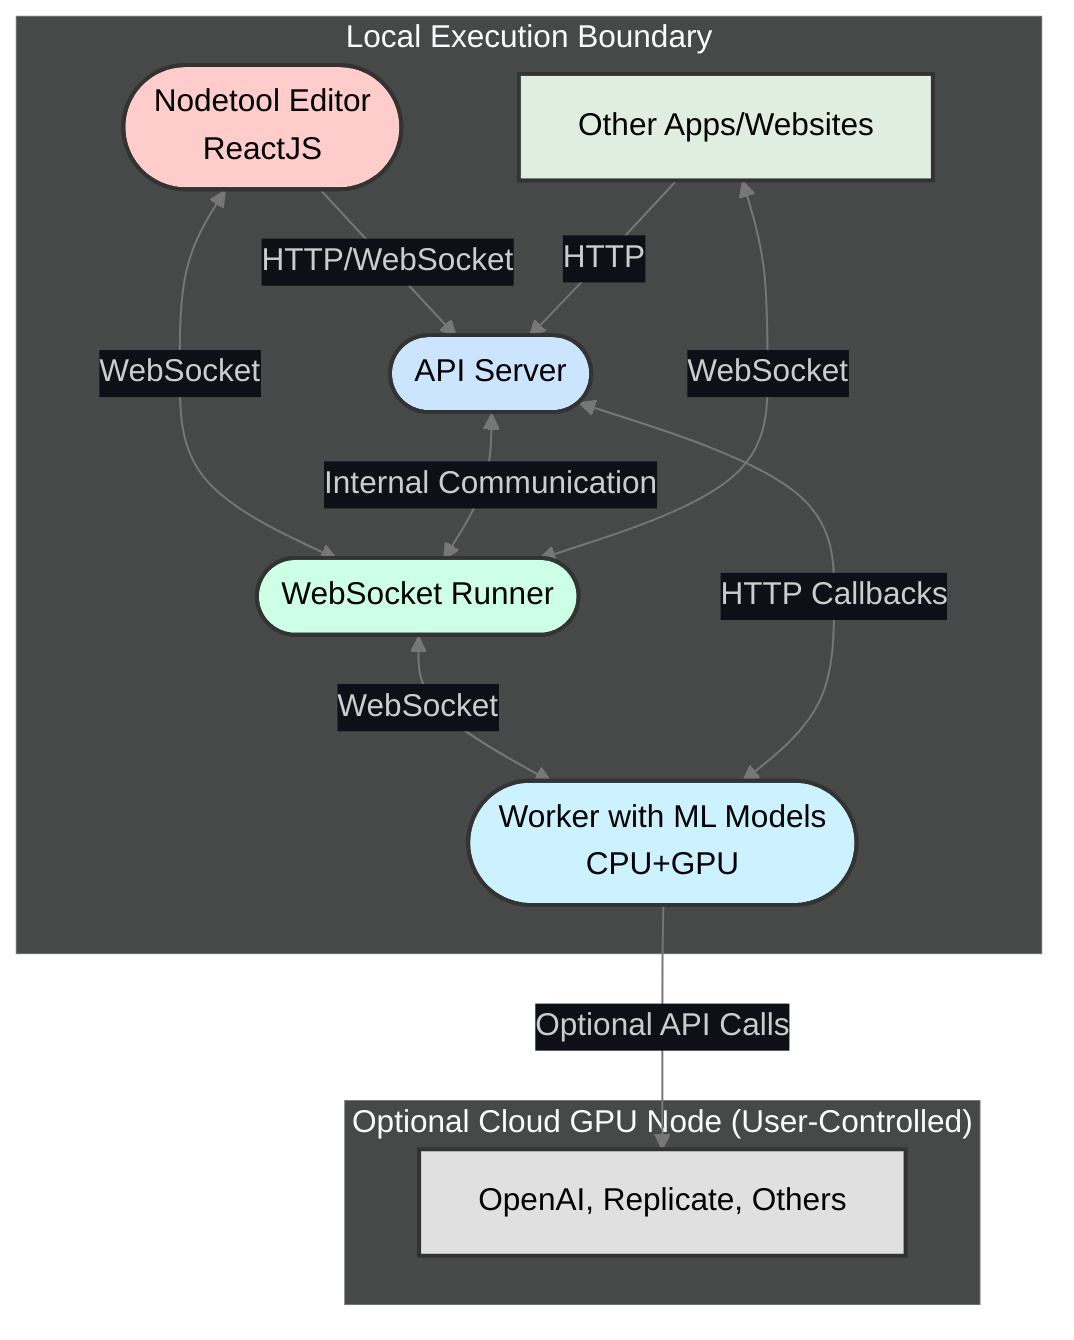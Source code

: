 %%{init: {'theme': 'dark', 'themeVariables': { 'primaryColor': '#0d1117', 'edgeLabelBackground': '#0d1117', 'lineColor': '#777', 'edgeLabelColor': '#777' }}}%%

graph TD
  subgraph "Local Execution Boundary"
    A([Nodetool Editor<br>ReactJS]) -->|HTTP/WebSocket| B([API Server])
    A <-->|WebSocket| C([WebSocket Runner])
    B <-->|Internal Communication| C
    C <-->|WebSocket| D([Worker with ML Models<br>CPU+GPU])
    D <-->|HTTP Callbacks| B
    E[Other Apps/Websites] -->|HTTP| B
    E <-->|WebSocket| C
  end
  subgraph "Optional Cloud GPU Node (User-Controlled)"
    D -->|Optional API Calls| F[OpenAI, Replicate, Others]
  end


    classDef default fill:#e0eee0,stroke:#333,stroke-width:2px,color:#000;
    classDef frontend fill:#ffcccc,stroke:#333,stroke-width:2px,color:#000;
    classDef server fill:#cce5ff,stroke:#333,stroke-width:2px,color:#000;
    classDef runner fill:#ccffe5,stroke:#333,stroke-width:2px,color:#000;
    classDef worker fill:#ccf2ff,stroke:#333,stroke-width:2px,color:#000;
    classDef api fill:#e0e0e0,stroke:#333,stroke-width:2px,color:#000;
    classDef darkgray fill:#a9a9a9,stroke:#333,stroke-width:2px,color:#000;


    class A frontend;
    class B server;
    class C runner;
    class D worker;
    class E other;
    class F,G,H api;